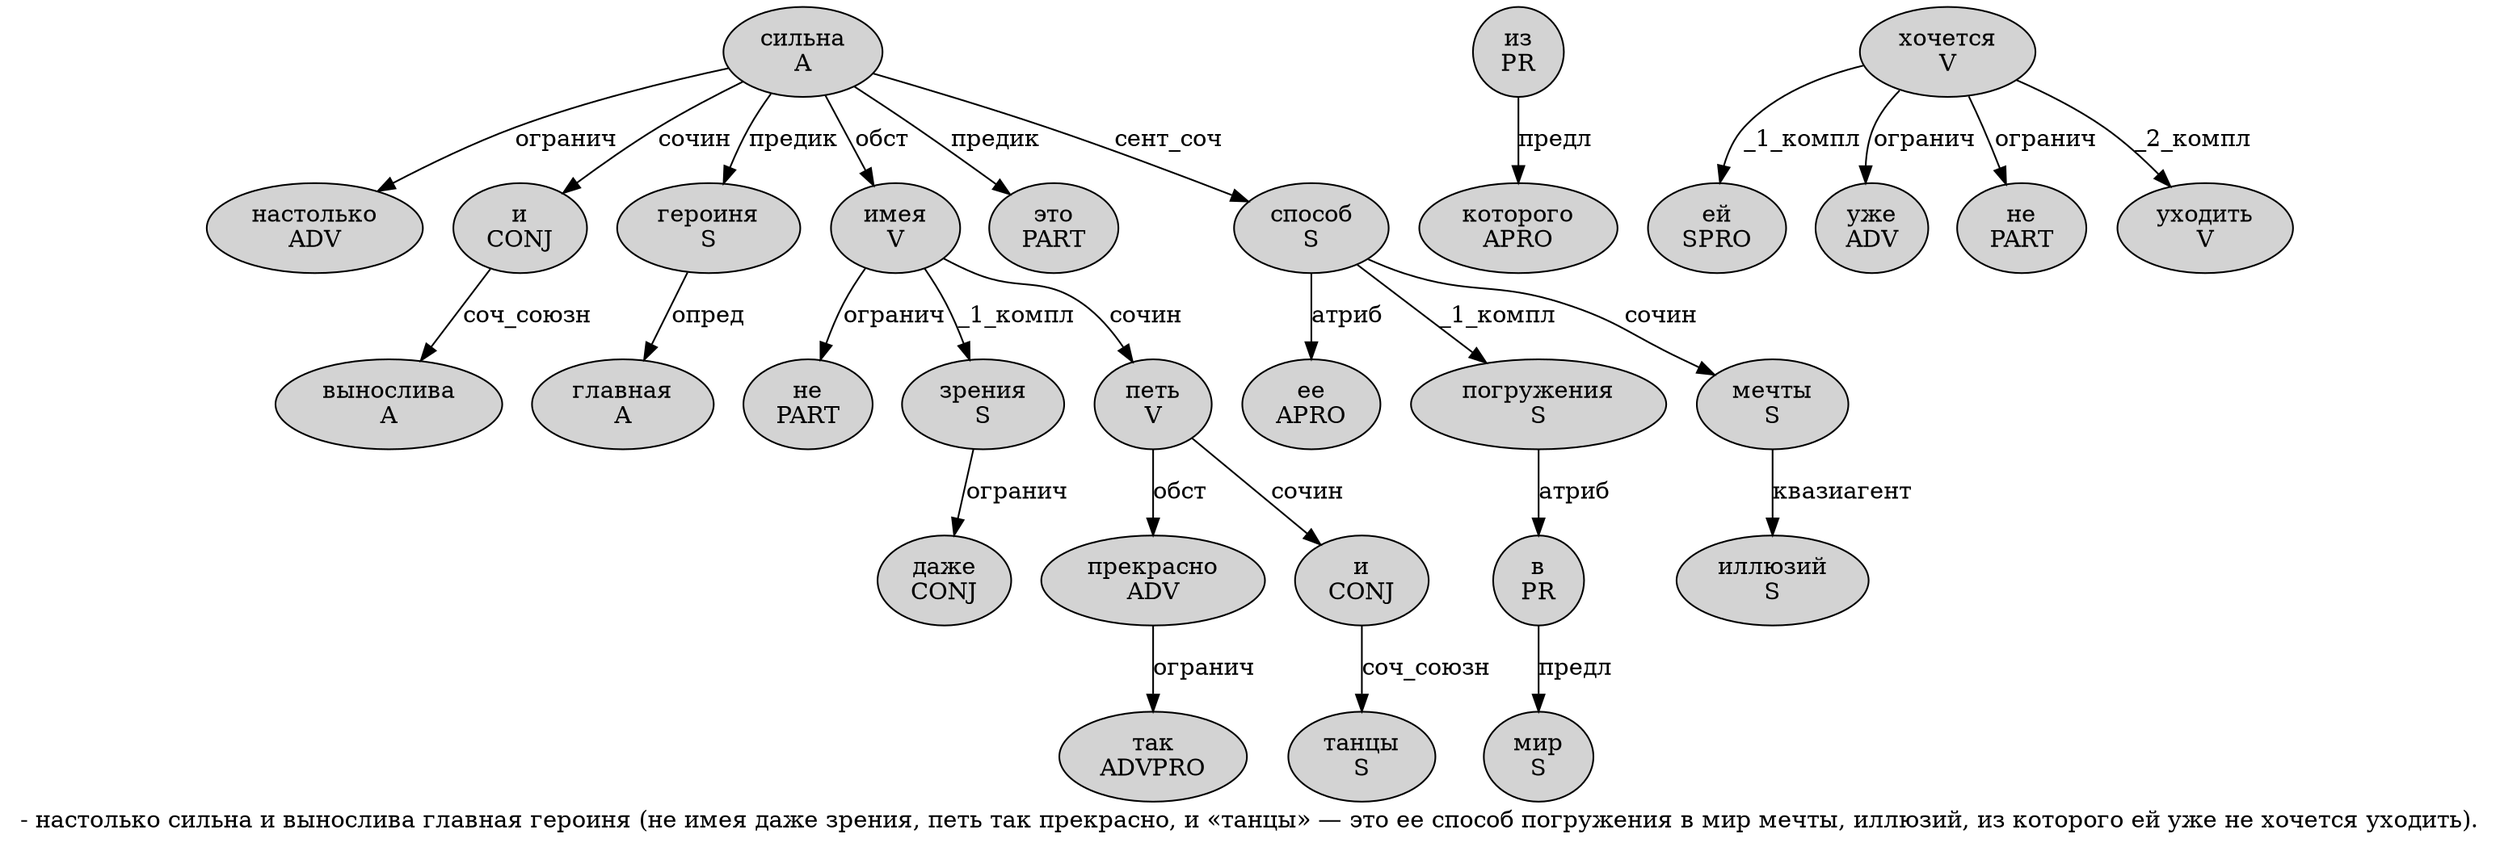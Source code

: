 digraph SENTENCE_1693 {
	graph [label="- настолько сильна и вынослива главная героиня (не имея даже зрения, петь так прекрасно, и «танцы» — это ее способ погружения в мир мечты, иллюзий, из которого ей уже не хочется уходить)."]
	node [style=filled]
		1 [label="настолько
ADV" color="" fillcolor=lightgray penwidth=1 shape=ellipse]
		2 [label="сильна
A" color="" fillcolor=lightgray penwidth=1 shape=ellipse]
		3 [label="и
CONJ" color="" fillcolor=lightgray penwidth=1 shape=ellipse]
		4 [label="вынослива
A" color="" fillcolor=lightgray penwidth=1 shape=ellipse]
		5 [label="главная
A" color="" fillcolor=lightgray penwidth=1 shape=ellipse]
		6 [label="героиня
S" color="" fillcolor=lightgray penwidth=1 shape=ellipse]
		8 [label="не
PART" color="" fillcolor=lightgray penwidth=1 shape=ellipse]
		9 [label="имея
V" color="" fillcolor=lightgray penwidth=1 shape=ellipse]
		10 [label="даже
CONJ" color="" fillcolor=lightgray penwidth=1 shape=ellipse]
		11 [label="зрения
S" color="" fillcolor=lightgray penwidth=1 shape=ellipse]
		13 [label="петь
V" color="" fillcolor=lightgray penwidth=1 shape=ellipse]
		14 [label="так
ADVPRO" color="" fillcolor=lightgray penwidth=1 shape=ellipse]
		15 [label="прекрасно
ADV" color="" fillcolor=lightgray penwidth=1 shape=ellipse]
		17 [label="и
CONJ" color="" fillcolor=lightgray penwidth=1 shape=ellipse]
		19 [label="танцы
S" color="" fillcolor=lightgray penwidth=1 shape=ellipse]
		22 [label="это
PART" color="" fillcolor=lightgray penwidth=1 shape=ellipse]
		23 [label="ее
APRO" color="" fillcolor=lightgray penwidth=1 shape=ellipse]
		24 [label="способ
S" color="" fillcolor=lightgray penwidth=1 shape=ellipse]
		25 [label="погружения
S" color="" fillcolor=lightgray penwidth=1 shape=ellipse]
		26 [label="в
PR" color="" fillcolor=lightgray penwidth=1 shape=ellipse]
		27 [label="мир
S" color="" fillcolor=lightgray penwidth=1 shape=ellipse]
		28 [label="мечты
S" color="" fillcolor=lightgray penwidth=1 shape=ellipse]
		30 [label="иллюзий
S" color="" fillcolor=lightgray penwidth=1 shape=ellipse]
		32 [label="из
PR" color="" fillcolor=lightgray penwidth=1 shape=ellipse]
		33 [label="которого
APRO" color="" fillcolor=lightgray penwidth=1 shape=ellipse]
		34 [label="ей
SPRO" color="" fillcolor=lightgray penwidth=1 shape=ellipse]
		35 [label="уже
ADV" color="" fillcolor=lightgray penwidth=1 shape=ellipse]
		36 [label="не
PART" color="" fillcolor=lightgray penwidth=1 shape=ellipse]
		37 [label="хочется
V" color="" fillcolor=lightgray penwidth=1 shape=ellipse]
		38 [label="уходить
V" color="" fillcolor=lightgray penwidth=1 shape=ellipse]
			3 -> 4 [label="соч_союзн"]
			28 -> 30 [label="квазиагент"]
			6 -> 5 [label="опред"]
			24 -> 23 [label="атриб"]
			24 -> 25 [label="_1_компл"]
			24 -> 28 [label="сочин"]
			32 -> 33 [label="предл"]
			2 -> 1 [label="огранич"]
			2 -> 3 [label="сочин"]
			2 -> 6 [label="предик"]
			2 -> 9 [label="обст"]
			2 -> 22 [label="предик"]
			2 -> 24 [label="сент_соч"]
			25 -> 26 [label="атриб"]
			17 -> 19 [label="соч_союзн"]
			37 -> 34 [label="_1_компл"]
			37 -> 35 [label="огранич"]
			37 -> 36 [label="огранич"]
			37 -> 38 [label="_2_компл"]
			11 -> 10 [label="огранич"]
			15 -> 14 [label="огранич"]
			9 -> 8 [label="огранич"]
			9 -> 11 [label="_1_компл"]
			9 -> 13 [label="сочин"]
			13 -> 15 [label="обст"]
			13 -> 17 [label="сочин"]
			26 -> 27 [label="предл"]
}